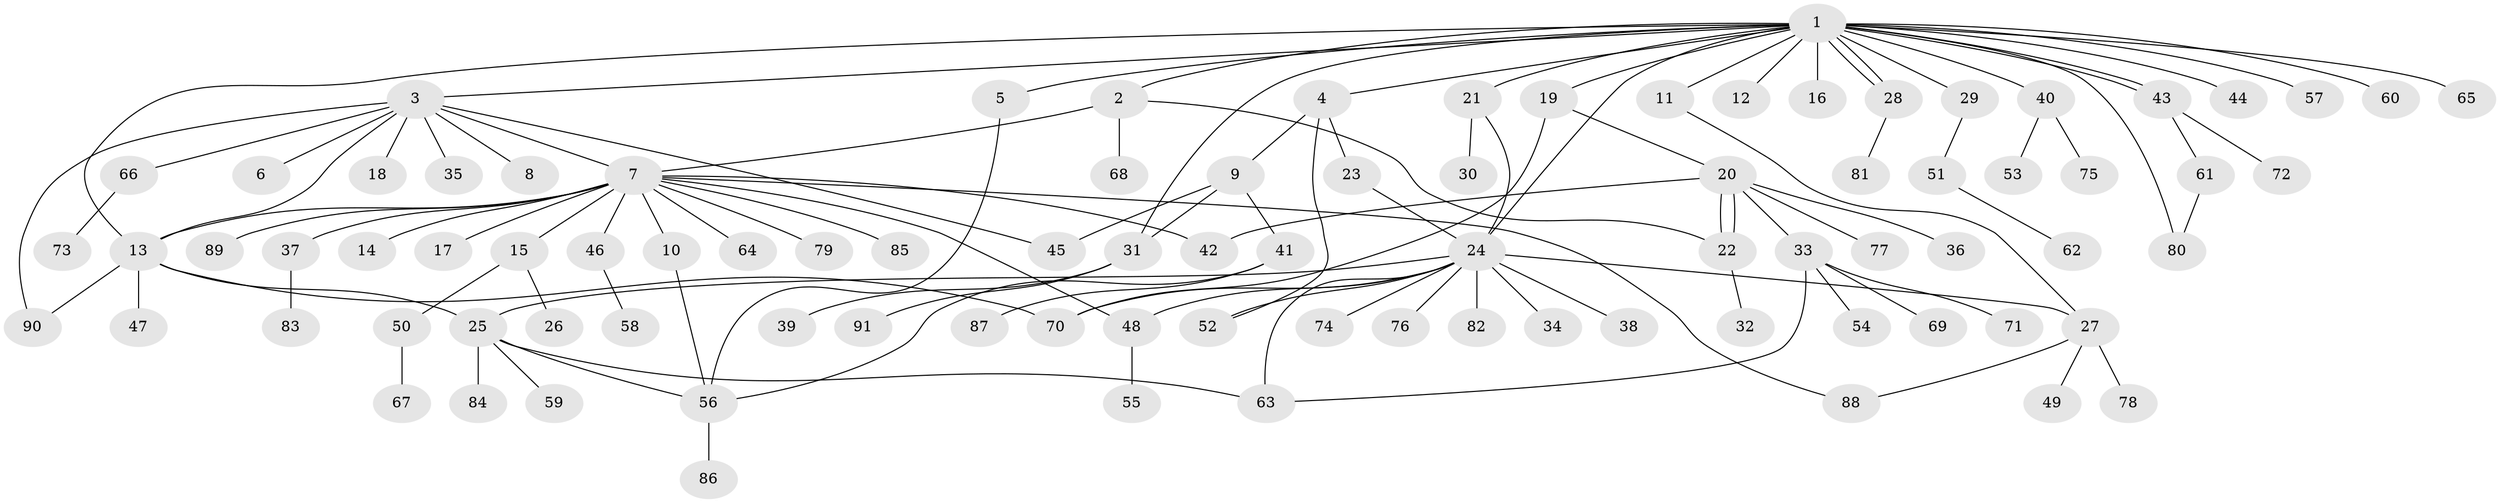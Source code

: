 // Generated by graph-tools (version 1.1) at 2025/14/03/09/25 04:14:37]
// undirected, 91 vertices, 116 edges
graph export_dot {
graph [start="1"]
  node [color=gray90,style=filled];
  1;
  2;
  3;
  4;
  5;
  6;
  7;
  8;
  9;
  10;
  11;
  12;
  13;
  14;
  15;
  16;
  17;
  18;
  19;
  20;
  21;
  22;
  23;
  24;
  25;
  26;
  27;
  28;
  29;
  30;
  31;
  32;
  33;
  34;
  35;
  36;
  37;
  38;
  39;
  40;
  41;
  42;
  43;
  44;
  45;
  46;
  47;
  48;
  49;
  50;
  51;
  52;
  53;
  54;
  55;
  56;
  57;
  58;
  59;
  60;
  61;
  62;
  63;
  64;
  65;
  66;
  67;
  68;
  69;
  70;
  71;
  72;
  73;
  74;
  75;
  76;
  77;
  78;
  79;
  80;
  81;
  82;
  83;
  84;
  85;
  86;
  87;
  88;
  89;
  90;
  91;
  1 -- 2;
  1 -- 3;
  1 -- 4;
  1 -- 5;
  1 -- 11;
  1 -- 12;
  1 -- 13;
  1 -- 16;
  1 -- 19;
  1 -- 21;
  1 -- 24;
  1 -- 28;
  1 -- 28;
  1 -- 29;
  1 -- 31;
  1 -- 40;
  1 -- 43;
  1 -- 43;
  1 -- 44;
  1 -- 57;
  1 -- 60;
  1 -- 65;
  1 -- 80;
  2 -- 7;
  2 -- 22;
  2 -- 68;
  3 -- 6;
  3 -- 7;
  3 -- 8;
  3 -- 13;
  3 -- 18;
  3 -- 35;
  3 -- 45;
  3 -- 66;
  3 -- 90;
  4 -- 9;
  4 -- 23;
  4 -- 52;
  5 -- 56;
  7 -- 10;
  7 -- 13;
  7 -- 14;
  7 -- 15;
  7 -- 17;
  7 -- 37;
  7 -- 42;
  7 -- 46;
  7 -- 48;
  7 -- 64;
  7 -- 79;
  7 -- 85;
  7 -- 88;
  7 -- 89;
  9 -- 31;
  9 -- 41;
  9 -- 45;
  10 -- 56;
  11 -- 27;
  13 -- 25;
  13 -- 47;
  13 -- 70;
  13 -- 90;
  15 -- 26;
  15 -- 50;
  19 -- 20;
  19 -- 70;
  20 -- 22;
  20 -- 22;
  20 -- 33;
  20 -- 36;
  20 -- 42;
  20 -- 77;
  21 -- 24;
  21 -- 30;
  22 -- 32;
  23 -- 24;
  24 -- 25;
  24 -- 27;
  24 -- 34;
  24 -- 38;
  24 -- 48;
  24 -- 52;
  24 -- 63;
  24 -- 70;
  24 -- 74;
  24 -- 76;
  24 -- 82;
  25 -- 56;
  25 -- 59;
  25 -- 63;
  25 -- 84;
  27 -- 49;
  27 -- 78;
  27 -- 88;
  28 -- 81;
  29 -- 51;
  31 -- 39;
  31 -- 91;
  33 -- 54;
  33 -- 63;
  33 -- 69;
  33 -- 71;
  37 -- 83;
  40 -- 53;
  40 -- 75;
  41 -- 56;
  41 -- 87;
  43 -- 61;
  43 -- 72;
  46 -- 58;
  48 -- 55;
  50 -- 67;
  51 -- 62;
  56 -- 86;
  61 -- 80;
  66 -- 73;
}
